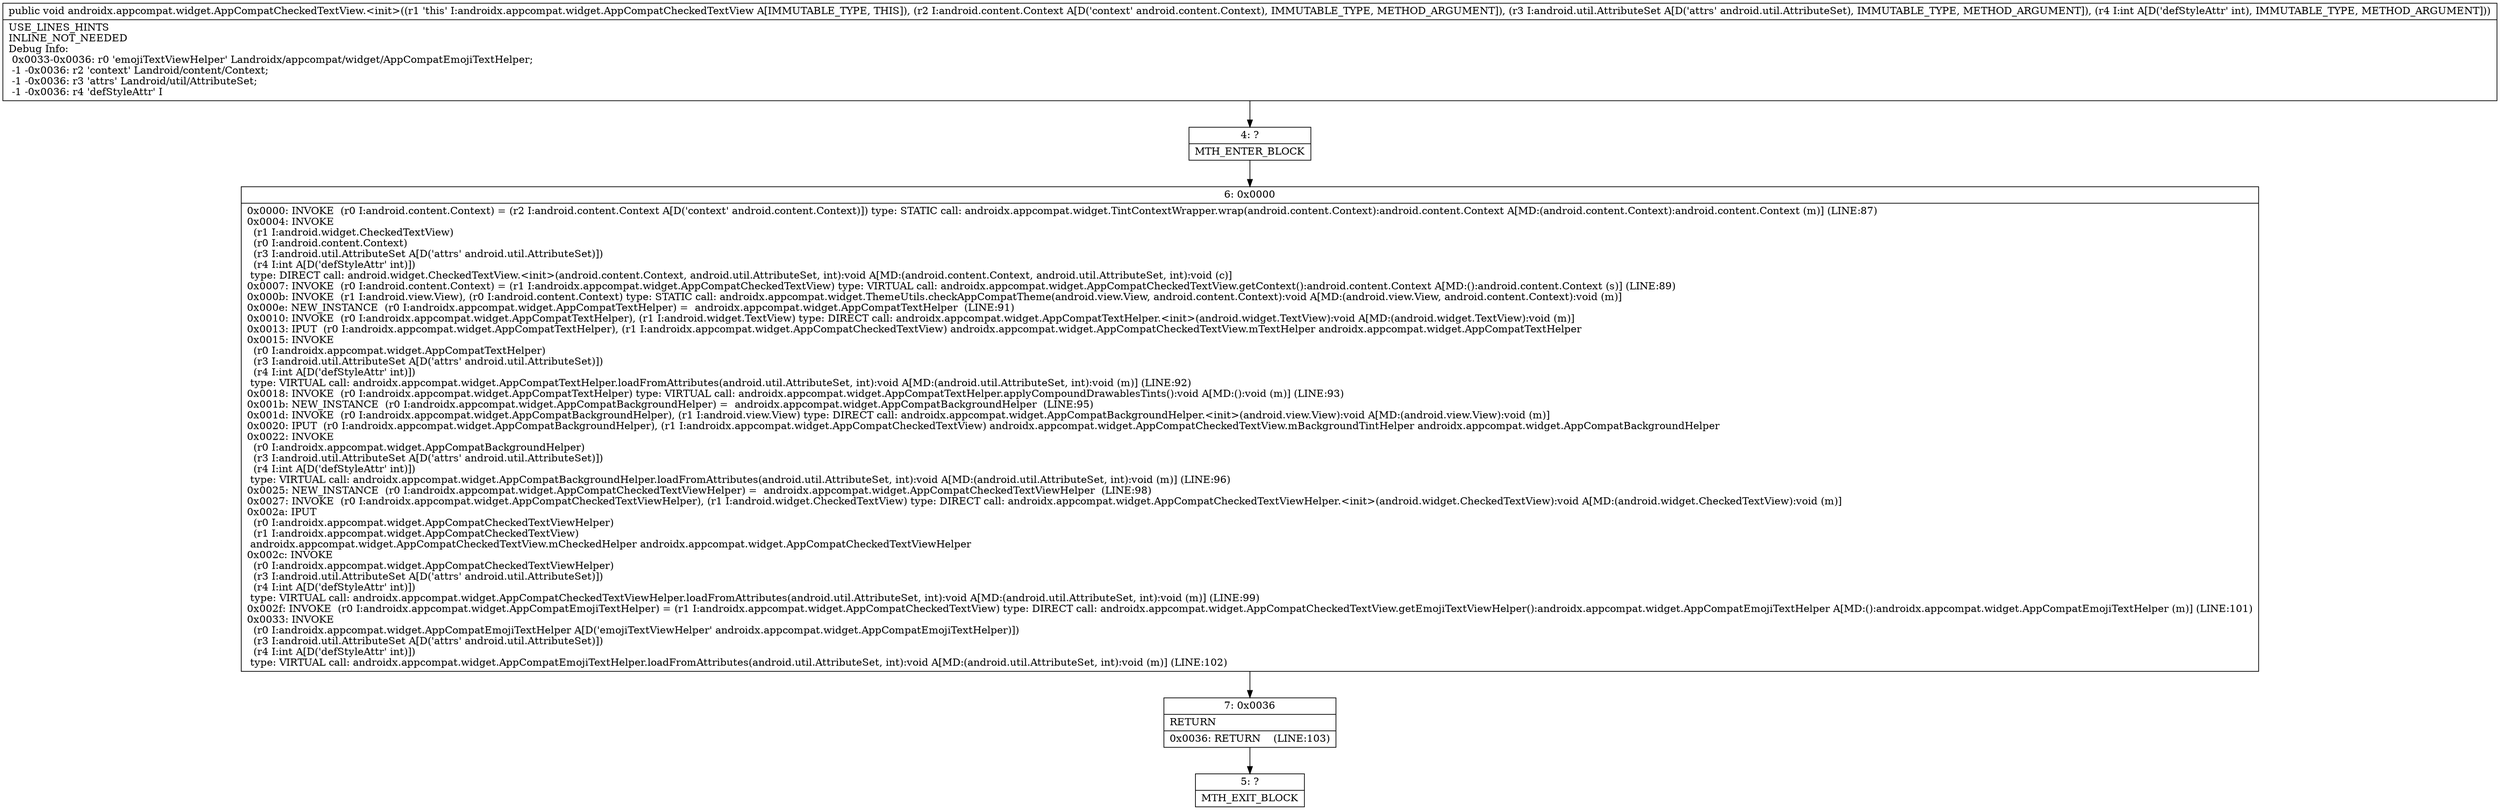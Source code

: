 digraph "CFG forandroidx.appcompat.widget.AppCompatCheckedTextView.\<init\>(Landroid\/content\/Context;Landroid\/util\/AttributeSet;I)V" {
Node_4 [shape=record,label="{4\:\ ?|MTH_ENTER_BLOCK\l}"];
Node_6 [shape=record,label="{6\:\ 0x0000|0x0000: INVOKE  (r0 I:android.content.Context) = (r2 I:android.content.Context A[D('context' android.content.Context)]) type: STATIC call: androidx.appcompat.widget.TintContextWrapper.wrap(android.content.Context):android.content.Context A[MD:(android.content.Context):android.content.Context (m)] (LINE:87)\l0x0004: INVOKE  \l  (r1 I:android.widget.CheckedTextView)\l  (r0 I:android.content.Context)\l  (r3 I:android.util.AttributeSet A[D('attrs' android.util.AttributeSet)])\l  (r4 I:int A[D('defStyleAttr' int)])\l type: DIRECT call: android.widget.CheckedTextView.\<init\>(android.content.Context, android.util.AttributeSet, int):void A[MD:(android.content.Context, android.util.AttributeSet, int):void (c)]\l0x0007: INVOKE  (r0 I:android.content.Context) = (r1 I:androidx.appcompat.widget.AppCompatCheckedTextView) type: VIRTUAL call: androidx.appcompat.widget.AppCompatCheckedTextView.getContext():android.content.Context A[MD:():android.content.Context (s)] (LINE:89)\l0x000b: INVOKE  (r1 I:android.view.View), (r0 I:android.content.Context) type: STATIC call: androidx.appcompat.widget.ThemeUtils.checkAppCompatTheme(android.view.View, android.content.Context):void A[MD:(android.view.View, android.content.Context):void (m)]\l0x000e: NEW_INSTANCE  (r0 I:androidx.appcompat.widget.AppCompatTextHelper) =  androidx.appcompat.widget.AppCompatTextHelper  (LINE:91)\l0x0010: INVOKE  (r0 I:androidx.appcompat.widget.AppCompatTextHelper), (r1 I:android.widget.TextView) type: DIRECT call: androidx.appcompat.widget.AppCompatTextHelper.\<init\>(android.widget.TextView):void A[MD:(android.widget.TextView):void (m)]\l0x0013: IPUT  (r0 I:androidx.appcompat.widget.AppCompatTextHelper), (r1 I:androidx.appcompat.widget.AppCompatCheckedTextView) androidx.appcompat.widget.AppCompatCheckedTextView.mTextHelper androidx.appcompat.widget.AppCompatTextHelper \l0x0015: INVOKE  \l  (r0 I:androidx.appcompat.widget.AppCompatTextHelper)\l  (r3 I:android.util.AttributeSet A[D('attrs' android.util.AttributeSet)])\l  (r4 I:int A[D('defStyleAttr' int)])\l type: VIRTUAL call: androidx.appcompat.widget.AppCompatTextHelper.loadFromAttributes(android.util.AttributeSet, int):void A[MD:(android.util.AttributeSet, int):void (m)] (LINE:92)\l0x0018: INVOKE  (r0 I:androidx.appcompat.widget.AppCompatTextHelper) type: VIRTUAL call: androidx.appcompat.widget.AppCompatTextHelper.applyCompoundDrawablesTints():void A[MD:():void (m)] (LINE:93)\l0x001b: NEW_INSTANCE  (r0 I:androidx.appcompat.widget.AppCompatBackgroundHelper) =  androidx.appcompat.widget.AppCompatBackgroundHelper  (LINE:95)\l0x001d: INVOKE  (r0 I:androidx.appcompat.widget.AppCompatBackgroundHelper), (r1 I:android.view.View) type: DIRECT call: androidx.appcompat.widget.AppCompatBackgroundHelper.\<init\>(android.view.View):void A[MD:(android.view.View):void (m)]\l0x0020: IPUT  (r0 I:androidx.appcompat.widget.AppCompatBackgroundHelper), (r1 I:androidx.appcompat.widget.AppCompatCheckedTextView) androidx.appcompat.widget.AppCompatCheckedTextView.mBackgroundTintHelper androidx.appcompat.widget.AppCompatBackgroundHelper \l0x0022: INVOKE  \l  (r0 I:androidx.appcompat.widget.AppCompatBackgroundHelper)\l  (r3 I:android.util.AttributeSet A[D('attrs' android.util.AttributeSet)])\l  (r4 I:int A[D('defStyleAttr' int)])\l type: VIRTUAL call: androidx.appcompat.widget.AppCompatBackgroundHelper.loadFromAttributes(android.util.AttributeSet, int):void A[MD:(android.util.AttributeSet, int):void (m)] (LINE:96)\l0x0025: NEW_INSTANCE  (r0 I:androidx.appcompat.widget.AppCompatCheckedTextViewHelper) =  androidx.appcompat.widget.AppCompatCheckedTextViewHelper  (LINE:98)\l0x0027: INVOKE  (r0 I:androidx.appcompat.widget.AppCompatCheckedTextViewHelper), (r1 I:android.widget.CheckedTextView) type: DIRECT call: androidx.appcompat.widget.AppCompatCheckedTextViewHelper.\<init\>(android.widget.CheckedTextView):void A[MD:(android.widget.CheckedTextView):void (m)]\l0x002a: IPUT  \l  (r0 I:androidx.appcompat.widget.AppCompatCheckedTextViewHelper)\l  (r1 I:androidx.appcompat.widget.AppCompatCheckedTextView)\l androidx.appcompat.widget.AppCompatCheckedTextView.mCheckedHelper androidx.appcompat.widget.AppCompatCheckedTextViewHelper \l0x002c: INVOKE  \l  (r0 I:androidx.appcompat.widget.AppCompatCheckedTextViewHelper)\l  (r3 I:android.util.AttributeSet A[D('attrs' android.util.AttributeSet)])\l  (r4 I:int A[D('defStyleAttr' int)])\l type: VIRTUAL call: androidx.appcompat.widget.AppCompatCheckedTextViewHelper.loadFromAttributes(android.util.AttributeSet, int):void A[MD:(android.util.AttributeSet, int):void (m)] (LINE:99)\l0x002f: INVOKE  (r0 I:androidx.appcompat.widget.AppCompatEmojiTextHelper) = (r1 I:androidx.appcompat.widget.AppCompatCheckedTextView) type: DIRECT call: androidx.appcompat.widget.AppCompatCheckedTextView.getEmojiTextViewHelper():androidx.appcompat.widget.AppCompatEmojiTextHelper A[MD:():androidx.appcompat.widget.AppCompatEmojiTextHelper (m)] (LINE:101)\l0x0033: INVOKE  \l  (r0 I:androidx.appcompat.widget.AppCompatEmojiTextHelper A[D('emojiTextViewHelper' androidx.appcompat.widget.AppCompatEmojiTextHelper)])\l  (r3 I:android.util.AttributeSet A[D('attrs' android.util.AttributeSet)])\l  (r4 I:int A[D('defStyleAttr' int)])\l type: VIRTUAL call: androidx.appcompat.widget.AppCompatEmojiTextHelper.loadFromAttributes(android.util.AttributeSet, int):void A[MD:(android.util.AttributeSet, int):void (m)] (LINE:102)\l}"];
Node_7 [shape=record,label="{7\:\ 0x0036|RETURN\l|0x0036: RETURN    (LINE:103)\l}"];
Node_5 [shape=record,label="{5\:\ ?|MTH_EXIT_BLOCK\l}"];
MethodNode[shape=record,label="{public void androidx.appcompat.widget.AppCompatCheckedTextView.\<init\>((r1 'this' I:androidx.appcompat.widget.AppCompatCheckedTextView A[IMMUTABLE_TYPE, THIS]), (r2 I:android.content.Context A[D('context' android.content.Context), IMMUTABLE_TYPE, METHOD_ARGUMENT]), (r3 I:android.util.AttributeSet A[D('attrs' android.util.AttributeSet), IMMUTABLE_TYPE, METHOD_ARGUMENT]), (r4 I:int A[D('defStyleAttr' int), IMMUTABLE_TYPE, METHOD_ARGUMENT]))  | USE_LINES_HINTS\lINLINE_NOT_NEEDED\lDebug Info:\l  0x0033\-0x0036: r0 'emojiTextViewHelper' Landroidx\/appcompat\/widget\/AppCompatEmojiTextHelper;\l  \-1 \-0x0036: r2 'context' Landroid\/content\/Context;\l  \-1 \-0x0036: r3 'attrs' Landroid\/util\/AttributeSet;\l  \-1 \-0x0036: r4 'defStyleAttr' I\l}"];
MethodNode -> Node_4;Node_4 -> Node_6;
Node_6 -> Node_7;
Node_7 -> Node_5;
}

